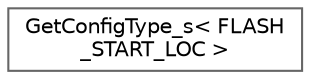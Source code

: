 digraph "Graphical Class Hierarchy"
{
 // LATEX_PDF_SIZE
  bgcolor="transparent";
  edge [fontname=Helvetica,fontsize=10,labelfontname=Helvetica,labelfontsize=10];
  node [fontname=Helvetica,fontsize=10,shape=box,height=0.2,width=0.4];
  rankdir="LR";
  Node0 [label="GetConfigType_s\< FLASH\l_START_LOC \>",height=0.2,width=0.4,color="grey40", fillcolor="white", style="filled",URL="$structGetConfigType__s_3_01FLASH__START__LOC_01_4.html",tooltip=" "];
}
